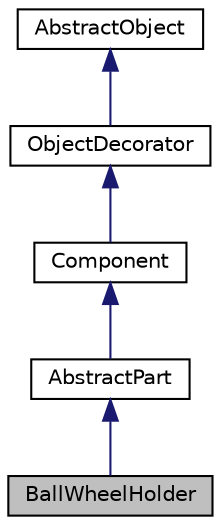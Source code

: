 digraph "BallWheelHolder"
{
  edge [fontname="Helvetica",fontsize="10",labelfontname="Helvetica",labelfontsize="10"];
  node [fontname="Helvetica",fontsize="10",shape=record];
  Node1 [label="BallWheelHolder",height=0.2,width=0.4,color="black", fillcolor="grey75", style="filled" fontcolor="black"];
  Node2 -> Node1 [dir="back",color="midnightblue",fontsize="10",style="solid",fontname="Helvetica"];
  Node2 [label="AbstractPart",height=0.2,width=0.4,color="black", fillcolor="white", style="filled",URL="$classAbstractPart.html",tooltip="Color decorator."];
  Node3 -> Node2 [dir="back",color="midnightblue",fontsize="10",style="solid",fontname="Helvetica"];
  Node3 [label="Component",height=0.2,width=0.4,color="black", fillcolor="white", style="filled",URL="$classComponent.html",tooltip="Component class."];
  Node4 -> Node3 [dir="back",color="midnightblue",fontsize="10",style="solid",fontname="Helvetica"];
  Node4 [label="ObjectDecorator",height=0.2,width=0.4,color="black", fillcolor="white", style="filled",URL="$classObjectDecorator.html",tooltip="Abstract object decorator interface."];
  Node5 -> Node4 [dir="back",color="midnightblue",fontsize="10",style="solid",fontname="Helvetica"];
  Node5 [label="AbstractObject",height=0.2,width=0.4,color="black", fillcolor="white", style="filled",URL="$classAbstractObject.html",tooltip="Abstract object interface."];
}
